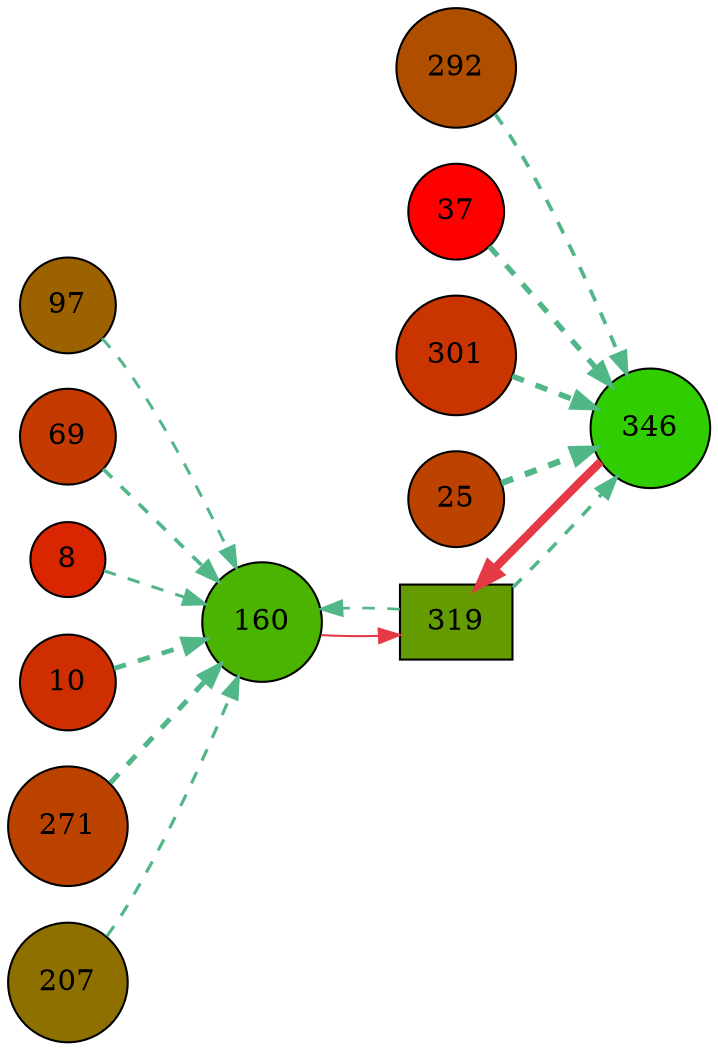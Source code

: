 digraph G{
rankdir=LR;
160 [style=filled, shape=circle, fillcolor="#4ab400", label="160"];
97 [style=filled, shape=circle, fillcolor="#9c6200", label="97"];
292 [style=filled, shape=circle, fillcolor="#b04e00", label="292"];
69 [style=filled, shape=circle, fillcolor="#c43a00", label="69"];
37 [style=filled, shape=circle, fillcolor="#fe0000", label="37"];
8 [style=filled, shape=circle, fillcolor="#d92500", label="8"];
10 [style=filled, shape=circle, fillcolor="#cf2f00", label="10"];
301 [style=filled, shape=circle, fillcolor="#ca3400", label="301"];
271 [style=filled, shape=circle, fillcolor="#bc4200", label="271"];
207 [style=filled, shape=circle, fillcolor="#8e7000", label="207"];
25 [style=filled, shape=circle, fillcolor="#bc4200", label="25"];
346 [style=filled, shape=circle, fillcolor="#30ce00", label="346"];
319 [style=filled, shape=box, fillcolor="#639b00", label="319"];
346 -> 319 [color="#e63946",penwidth=4.00];
160 -> 319 [color="#e63946",penwidth=1.00];
271 -> 160 [color="#52b788",style=dashed,penwidth=2.44];
10 -> 160 [color="#52b788",style=dashed,penwidth=2.31];
69 -> 160 [color="#52b788",style=dashed,penwidth=1.76];
207 -> 160 [color="#52b788",style=dashed,penwidth=1.54];
8 -> 160 [color="#52b788",style=dashed,penwidth=1.47];
97 -> 160 [color="#52b788",style=dashed,penwidth=1.43];
319 -> 160 [color="#52b788",style=dashed,penwidth=1.28];
25 -> 346 [color="#52b788",style=dashed,penwidth=3.00];
301 -> 346 [color="#52b788",style=dashed,penwidth=2.68];
37 -> 346 [color="#52b788",style=dashed,penwidth=2.58];
292 -> 346 [color="#52b788",style=dashed,penwidth=1.81];
319 -> 346 [color="#52b788",style=dashed,penwidth=1.71];
}